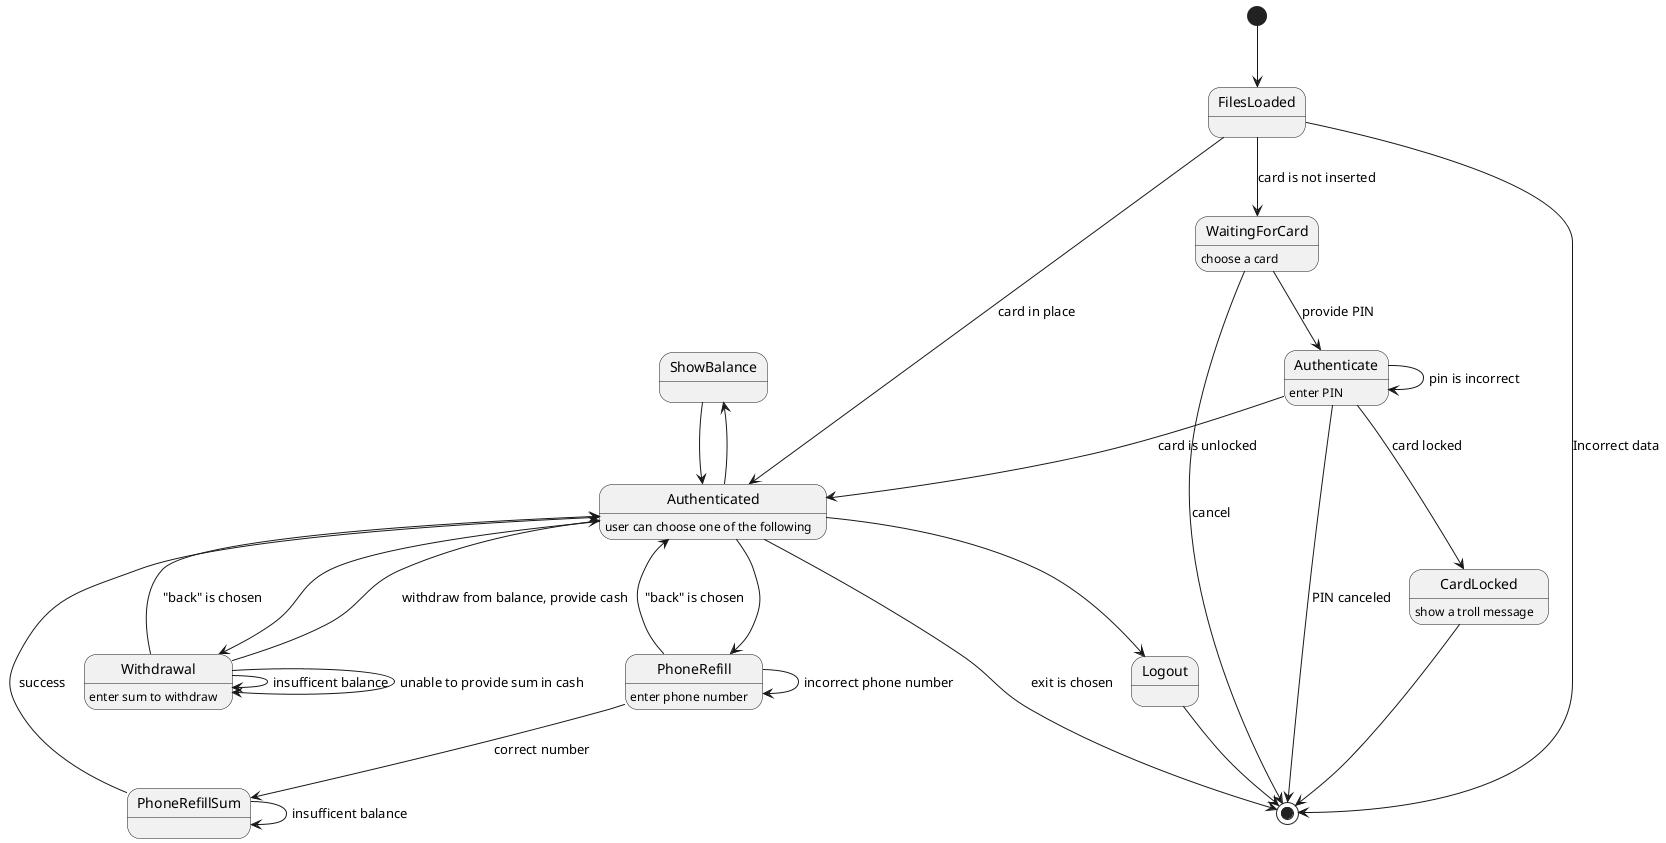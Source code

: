 @startuml
[*] --> FilesLoaded
FilesLoaded --> [*]: Incorrect data
FilesLoaded --> WaitingForCard: card is not inserted
FilesLoaded --> Authenticated: card in place

WaitingForCard: choose a card
WaitingForCard --> [*]: cancel
WaitingForCard --> Authenticate: provide PIN
Authenticate: enter PIN
Authenticate --> Authenticate: pin is incorrect
Authenticate --> CardLocked: card locked
Authenticate --> Authenticated: card is unlocked
Authenticate --> [*]: PIN canceled
CardLocked: show a troll message
CardLocked --> [*]

Authenticated: user can choose one of the following
Authenticated --> PhoneRefill
Authenticated --> Withdrawal
Authenticated --> ShowBalance
Authenticated --> Logout

PhoneRefill: enter phone number
PhoneRefill --> PhoneRefill: incorrect phone number
PhoneRefill --> PhoneRefillSum: correct number
PhoneRefillSum --> PhoneRefillSum: insufficent balance
PhoneRefillSum --> Authenticated: success

ShowBalance -> Authenticated

Withdrawal: enter sum to withdraw
Withdrawal --> Withdrawal: insufficent balance
Withdrawal --> Withdrawal: unable to provide sum in cash
Withdrawal --> Authenticated: withdraw from balance, provide cash

Withdrawal --> Authenticated: "back" is chosen
PhoneRefill --> Authenticated: "back" is chosen

Authenticated --> [*]: exit is chosen
Logout --> [*]


@enduml